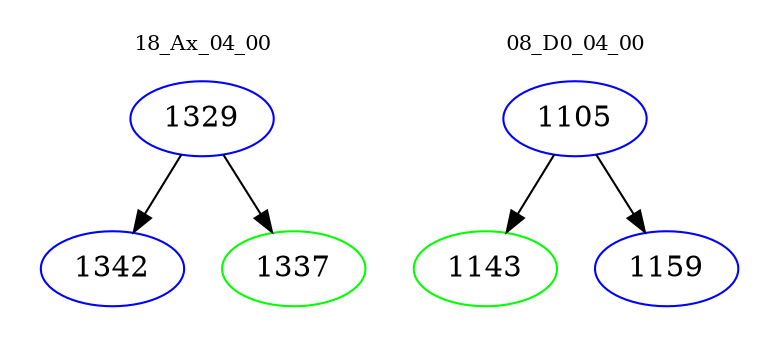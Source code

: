 digraph{
subgraph cluster_0 {
color = white
label = "18_Ax_04_00";
fontsize=10;
T0_1329 [label="1329", color="blue"]
T0_1329 -> T0_1342 [color="black"]
T0_1342 [label="1342", color="blue"]
T0_1329 -> T0_1337 [color="black"]
T0_1337 [label="1337", color="green"]
}
subgraph cluster_1 {
color = white
label = "08_D0_04_00";
fontsize=10;
T1_1105 [label="1105", color="blue"]
T1_1105 -> T1_1143 [color="black"]
T1_1143 [label="1143", color="green"]
T1_1105 -> T1_1159 [color="black"]
T1_1159 [label="1159", color="blue"]
}
}
